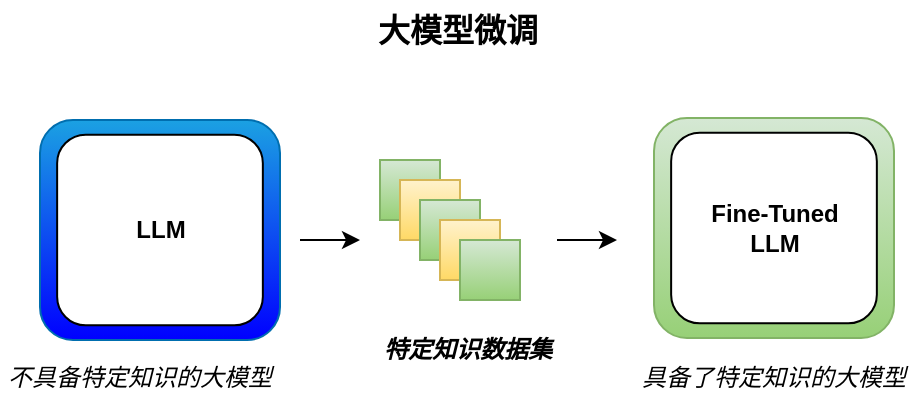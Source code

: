 <mxfile version="26.0.16">
  <diagram name="第 1 页" id="1b5kCncy0TBT1YDwiy0c">
    <mxGraphModel dx="975" dy="507" grid="1" gridSize="10" guides="1" tooltips="1" connect="1" arrows="1" fold="1" page="1" pageScale="1" pageWidth="827" pageHeight="1169" math="0" shadow="0">
      <root>
        <mxCell id="0" />
        <mxCell id="1" parent="0" />
        <mxCell id="gOfiZ8nAuM1pWCLpOkiA-3" value="" style="group" vertex="1" connectable="0" parent="1">
          <mxGeometry x="140" y="270" width="120" height="110" as="geometry" />
        </mxCell>
        <mxCell id="gOfiZ8nAuM1pWCLpOkiA-2" value="" style="rounded=1;whiteSpace=wrap;html=1;fillColor=#1ba1e2;strokeColor=#006EAF;fontColor=#ffffff;gradientColor=#0000FF;" vertex="1" parent="gOfiZ8nAuM1pWCLpOkiA-3">
          <mxGeometry width="120" height="110.0" as="geometry" />
        </mxCell>
        <mxCell id="gOfiZ8nAuM1pWCLpOkiA-1" value="&lt;b&gt;LLM&lt;/b&gt;" style="rounded=1;whiteSpace=wrap;html=1;" vertex="1" parent="gOfiZ8nAuM1pWCLpOkiA-3">
          <mxGeometry x="8.571" y="7.333" width="102.857" height="95.333" as="geometry" />
        </mxCell>
        <mxCell id="gOfiZ8nAuM1pWCLpOkiA-4" value="" style="group" vertex="1" connectable="0" parent="1">
          <mxGeometry x="447" y="269" width="120" height="110" as="geometry" />
        </mxCell>
        <mxCell id="gOfiZ8nAuM1pWCLpOkiA-5" value="" style="rounded=1;whiteSpace=wrap;html=1;fillColor=#d5e8d4;strokeColor=#82b366;gradientColor=#97d077;" vertex="1" parent="gOfiZ8nAuM1pWCLpOkiA-4">
          <mxGeometry width="120" height="110.0" as="geometry" />
        </mxCell>
        <mxCell id="gOfiZ8nAuM1pWCLpOkiA-6" value="&lt;div&gt;&lt;b&gt;Fine-Tuned&lt;/b&gt;&lt;/div&gt;&lt;div&gt;&lt;b&gt;LLM&lt;/b&gt;&lt;/div&gt;" style="rounded=1;whiteSpace=wrap;html=1;" vertex="1" parent="gOfiZ8nAuM1pWCLpOkiA-4">
          <mxGeometry x="8.571" y="7.333" width="102.857" height="95.333" as="geometry" />
        </mxCell>
        <mxCell id="gOfiZ8nAuM1pWCLpOkiA-12" value="" style="group" vertex="1" connectable="0" parent="1">
          <mxGeometry x="310" y="290" width="70" height="70" as="geometry" />
        </mxCell>
        <mxCell id="gOfiZ8nAuM1pWCLpOkiA-7" value="" style="rounded=0;whiteSpace=wrap;html=1;fillColor=#d5e8d4;strokeColor=#82b366;gradientColor=#97d077;" vertex="1" parent="gOfiZ8nAuM1pWCLpOkiA-12">
          <mxGeometry width="30" height="30" as="geometry" />
        </mxCell>
        <mxCell id="gOfiZ8nAuM1pWCLpOkiA-8" value="" style="rounded=0;whiteSpace=wrap;html=1;fillColor=#fff2cc;strokeColor=#d6b656;gradientColor=#ffd966;" vertex="1" parent="gOfiZ8nAuM1pWCLpOkiA-12">
          <mxGeometry x="10" y="10" width="30" height="30" as="geometry" />
        </mxCell>
        <mxCell id="gOfiZ8nAuM1pWCLpOkiA-9" value="" style="rounded=0;whiteSpace=wrap;html=1;fillColor=#d5e8d4;strokeColor=#82b366;gradientColor=#97d077;" vertex="1" parent="gOfiZ8nAuM1pWCLpOkiA-12">
          <mxGeometry x="20" y="20" width="30" height="30" as="geometry" />
        </mxCell>
        <mxCell id="gOfiZ8nAuM1pWCLpOkiA-10" value="" style="rounded=0;whiteSpace=wrap;html=1;fillColor=#fff2cc;strokeColor=#d6b656;gradientColor=#ffd966;" vertex="1" parent="gOfiZ8nAuM1pWCLpOkiA-12">
          <mxGeometry x="30" y="30" width="30" height="30" as="geometry" />
        </mxCell>
        <mxCell id="gOfiZ8nAuM1pWCLpOkiA-11" value="" style="rounded=0;whiteSpace=wrap;html=1;fillColor=#d5e8d4;strokeColor=#82b366;gradientColor=#97d077;" vertex="1" parent="gOfiZ8nAuM1pWCLpOkiA-12">
          <mxGeometry x="40" y="40" width="30" height="30" as="geometry" />
        </mxCell>
        <mxCell id="gOfiZ8nAuM1pWCLpOkiA-13" value="&lt;i&gt;&lt;b&gt;特定知识数据集&lt;/b&gt;&lt;/i&gt;" style="text;html=1;align=center;verticalAlign=middle;whiteSpace=wrap;rounded=0;" vertex="1" parent="1">
          <mxGeometry x="294" y="370" width="120" height="30" as="geometry" />
        </mxCell>
        <mxCell id="gOfiZ8nAuM1pWCLpOkiA-14" value="" style="endArrow=classic;html=1;rounded=0;" edge="1" parent="1">
          <mxGeometry width="50" height="50" relative="1" as="geometry">
            <mxPoint x="270" y="330" as="sourcePoint" />
            <mxPoint x="300" y="330" as="targetPoint" />
          </mxGeometry>
        </mxCell>
        <mxCell id="gOfiZ8nAuM1pWCLpOkiA-16" value="" style="endArrow=classic;html=1;rounded=0;" edge="1" parent="1">
          <mxGeometry width="50" height="50" relative="1" as="geometry">
            <mxPoint x="398.5" y="330" as="sourcePoint" />
            <mxPoint x="428.5" y="330" as="targetPoint" />
          </mxGeometry>
        </mxCell>
        <mxCell id="gOfiZ8nAuM1pWCLpOkiA-17" value="&lt;b&gt;&lt;font style=&quot;font-size: 16px;&quot;&gt;大模型微调&lt;/font&gt;&lt;/b&gt;" style="text;html=1;align=center;verticalAlign=middle;whiteSpace=wrap;rounded=0;" vertex="1" parent="1">
          <mxGeometry x="284" y="210" width="130" height="30" as="geometry" />
        </mxCell>
        <mxCell id="gOfiZ8nAuM1pWCLpOkiA-18" value="&lt;i&gt;具备了特定知识的大模型&lt;/i&gt;" style="text;html=1;align=center;verticalAlign=middle;whiteSpace=wrap;rounded=0;" vertex="1" parent="1">
          <mxGeometry x="437" y="384" width="140" height="30" as="geometry" />
        </mxCell>
        <mxCell id="gOfiZ8nAuM1pWCLpOkiA-19" value="&lt;i&gt;不具备特定知识的大模型&lt;/i&gt;" style="text;html=1;align=center;verticalAlign=middle;whiteSpace=wrap;rounded=0;" vertex="1" parent="1">
          <mxGeometry x="120" y="384" width="140" height="30" as="geometry" />
        </mxCell>
      </root>
    </mxGraphModel>
  </diagram>
</mxfile>
